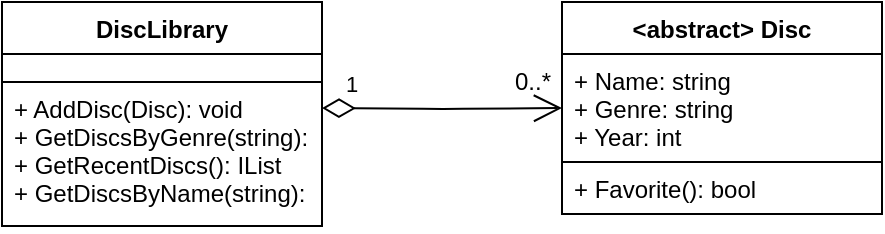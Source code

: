 <mxfile>
    <diagram id="xF0d-ZEeFBTLPJwM7Ads" name="Page-1">
        <mxGraphModel dx="558" dy="512" grid="1" gridSize="10" guides="1" tooltips="1" connect="1" arrows="1" fold="1" page="1" pageScale="1" pageWidth="850" pageHeight="1100" background="#ffffff" math="0" shadow="0">
            <root>
                <mxCell id="0"/>
                <mxCell id="1" parent="0"/>
                <mxCell id="2" value="DiscLibrary" style="swimlane;fontStyle=1;align=center;verticalAlign=top;childLayout=stackLayout;horizontal=1;startSize=26;horizontalStack=0;resizeParent=1;resizeParentMax=0;resizeLast=0;collapsible=1;marginBottom=0;fillColor=none;strokeColor=#000000;fontColor=#000000;" parent="1" vertex="1">
                    <mxGeometry x="40" y="40" width="160" height="112" as="geometry"/>
                </mxCell>
                <mxCell id="3" value="" style="text;fillColor=none;align=left;verticalAlign=top;spacingLeft=4;spacingRight=4;overflow=hidden;rotatable=0;points=[[0,0.5],[1,0.5]];portConstraint=eastwest;strokeColor=#000000;fontColor=#000000;" parent="2" vertex="1">
                    <mxGeometry y="26" width="160" height="14" as="geometry"/>
                </mxCell>
                <mxCell id="5" value="+ AddDisc(Disc): void&#10;+ GetDiscsByGenre(string): IList&#10;+ GetRecentDiscs(): IList&#10;+ GetDiscsByName(string): IList" style="text;fillColor=none;align=left;verticalAlign=top;spacingLeft=4;spacingRight=4;overflow=hidden;rotatable=0;points=[[0,0.5],[1,0.5]];portConstraint=eastwest;fontColor=#000000;" parent="2" vertex="1">
                    <mxGeometry y="40" width="160" height="72" as="geometry"/>
                </mxCell>
                <mxCell id="15" value="&lt;abstract&gt; Disc" style="swimlane;fontStyle=1;align=center;verticalAlign=top;childLayout=stackLayout;horizontal=1;startSize=26;horizontalStack=0;resizeParent=1;resizeParentMax=0;resizeLast=0;collapsible=1;marginBottom=0;fillColor=none;fontColor=#000000;strokeColor=#000000;" parent="1" vertex="1">
                    <mxGeometry x="320" y="40" width="160" height="106" as="geometry"/>
                </mxCell>
                <mxCell id="16" value="+ Name: string&#10;+ Genre: string&#10;+ Year: int" style="text;align=left;verticalAlign=top;spacingLeft=4;spacingRight=4;overflow=hidden;rotatable=0;points=[[0,0.5],[1,0.5]];portConstraint=eastwest;fontColor=#000000;strokeColor=#000000;" parent="15" vertex="1">
                    <mxGeometry y="26" width="160" height="54" as="geometry"/>
                </mxCell>
                <mxCell id="17" value="+ Favorite(): bool" style="text;align=left;verticalAlign=top;spacingLeft=4;spacingRight=4;overflow=hidden;rotatable=0;points=[[0,0.5],[1,0.5]];portConstraint=eastwest;fontColor=#000000;strokeColor=#000000;" parent="15" vertex="1">
                    <mxGeometry y="80" width="160" height="26" as="geometry"/>
                </mxCell>
                <mxCell id="18" value="1" style="endArrow=open;html=1;endSize=12;startArrow=diamondThin;startSize=14;startFill=0;edgeStyle=orthogonalEdgeStyle;align=left;verticalAlign=bottom;fontColor=#000000;entryX=0;entryY=0.5;entryDx=0;entryDy=0;strokeColor=#000000;labelBackgroundColor=none;" parent="1" target="16" edge="1">
                    <mxGeometry x="-0.833" y="3" relative="1" as="geometry">
                        <mxPoint x="200" y="93" as="sourcePoint"/>
                        <mxPoint x="420" y="150" as="targetPoint"/>
                        <mxPoint as="offset"/>
                    </mxGeometry>
                </mxCell>
                <mxCell id="19" value="0..*" style="text;html=1;align=center;verticalAlign=middle;resizable=0;points=[];autosize=1;fillColor=none;fontColor=#000000;" vertex="1" parent="1">
                    <mxGeometry x="290" y="70" width="30" height="20" as="geometry"/>
                </mxCell>
            </root>
        </mxGraphModel>
    </diagram>
</mxfile>